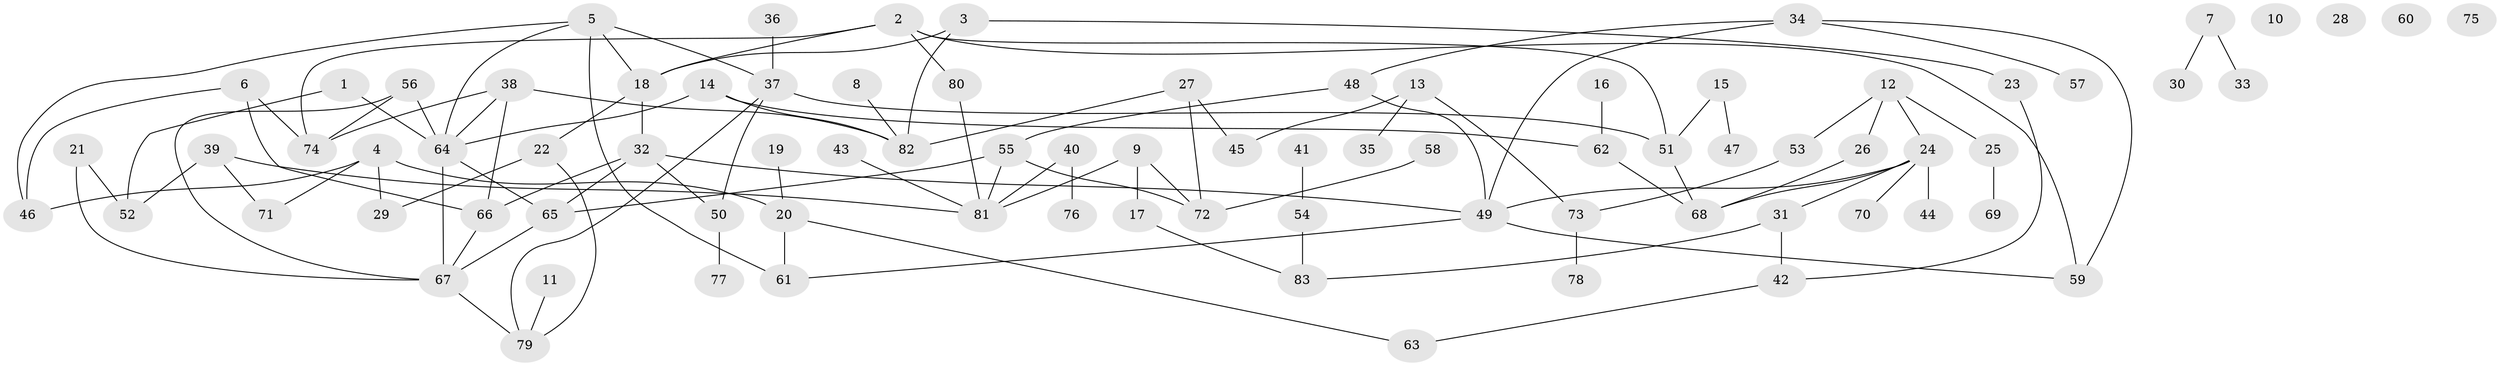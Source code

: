// coarse degree distribution, {1: 0.32653061224489793, 0: 0.08163265306122448, 7: 0.08163265306122448, 2: 0.16326530612244897, 4: 0.14285714285714285, 6: 0.08163265306122448, 3: 0.08163265306122448, 5: 0.04081632653061224}
// Generated by graph-tools (version 1.1) at 2025/42/03/04/25 21:42:41]
// undirected, 83 vertices, 112 edges
graph export_dot {
graph [start="1"]
  node [color=gray90,style=filled];
  1;
  2;
  3;
  4;
  5;
  6;
  7;
  8;
  9;
  10;
  11;
  12;
  13;
  14;
  15;
  16;
  17;
  18;
  19;
  20;
  21;
  22;
  23;
  24;
  25;
  26;
  27;
  28;
  29;
  30;
  31;
  32;
  33;
  34;
  35;
  36;
  37;
  38;
  39;
  40;
  41;
  42;
  43;
  44;
  45;
  46;
  47;
  48;
  49;
  50;
  51;
  52;
  53;
  54;
  55;
  56;
  57;
  58;
  59;
  60;
  61;
  62;
  63;
  64;
  65;
  66;
  67;
  68;
  69;
  70;
  71;
  72;
  73;
  74;
  75;
  76;
  77;
  78;
  79;
  80;
  81;
  82;
  83;
  1 -- 52;
  1 -- 64;
  2 -- 18;
  2 -- 51;
  2 -- 59;
  2 -- 74;
  2 -- 80;
  3 -- 18;
  3 -- 23;
  3 -- 82;
  4 -- 20;
  4 -- 29;
  4 -- 46;
  4 -- 71;
  5 -- 18;
  5 -- 37;
  5 -- 46;
  5 -- 61;
  5 -- 64;
  6 -- 46;
  6 -- 66;
  6 -- 74;
  7 -- 30;
  7 -- 33;
  8 -- 82;
  9 -- 17;
  9 -- 72;
  9 -- 81;
  11 -- 79;
  12 -- 24;
  12 -- 25;
  12 -- 26;
  12 -- 53;
  13 -- 35;
  13 -- 45;
  13 -- 73;
  14 -- 62;
  14 -- 64;
  14 -- 82;
  15 -- 47;
  15 -- 51;
  16 -- 62;
  17 -- 83;
  18 -- 22;
  18 -- 32;
  19 -- 20;
  20 -- 61;
  20 -- 63;
  21 -- 52;
  21 -- 67;
  22 -- 29;
  22 -- 79;
  23 -- 42;
  24 -- 31;
  24 -- 44;
  24 -- 49;
  24 -- 68;
  24 -- 70;
  25 -- 69;
  26 -- 68;
  27 -- 45;
  27 -- 72;
  27 -- 82;
  31 -- 42;
  31 -- 83;
  32 -- 49;
  32 -- 50;
  32 -- 65;
  32 -- 66;
  34 -- 48;
  34 -- 49;
  34 -- 57;
  34 -- 59;
  36 -- 37;
  37 -- 50;
  37 -- 51;
  37 -- 79;
  38 -- 64;
  38 -- 66;
  38 -- 74;
  38 -- 82;
  39 -- 52;
  39 -- 71;
  39 -- 81;
  40 -- 76;
  40 -- 81;
  41 -- 54;
  42 -- 63;
  43 -- 81;
  48 -- 49;
  48 -- 55;
  49 -- 59;
  49 -- 61;
  50 -- 77;
  51 -- 68;
  53 -- 73;
  54 -- 83;
  55 -- 65;
  55 -- 72;
  55 -- 81;
  56 -- 64;
  56 -- 67;
  56 -- 74;
  58 -- 72;
  62 -- 68;
  64 -- 65;
  64 -- 67;
  65 -- 67;
  66 -- 67;
  67 -- 79;
  73 -- 78;
  80 -- 81;
}
